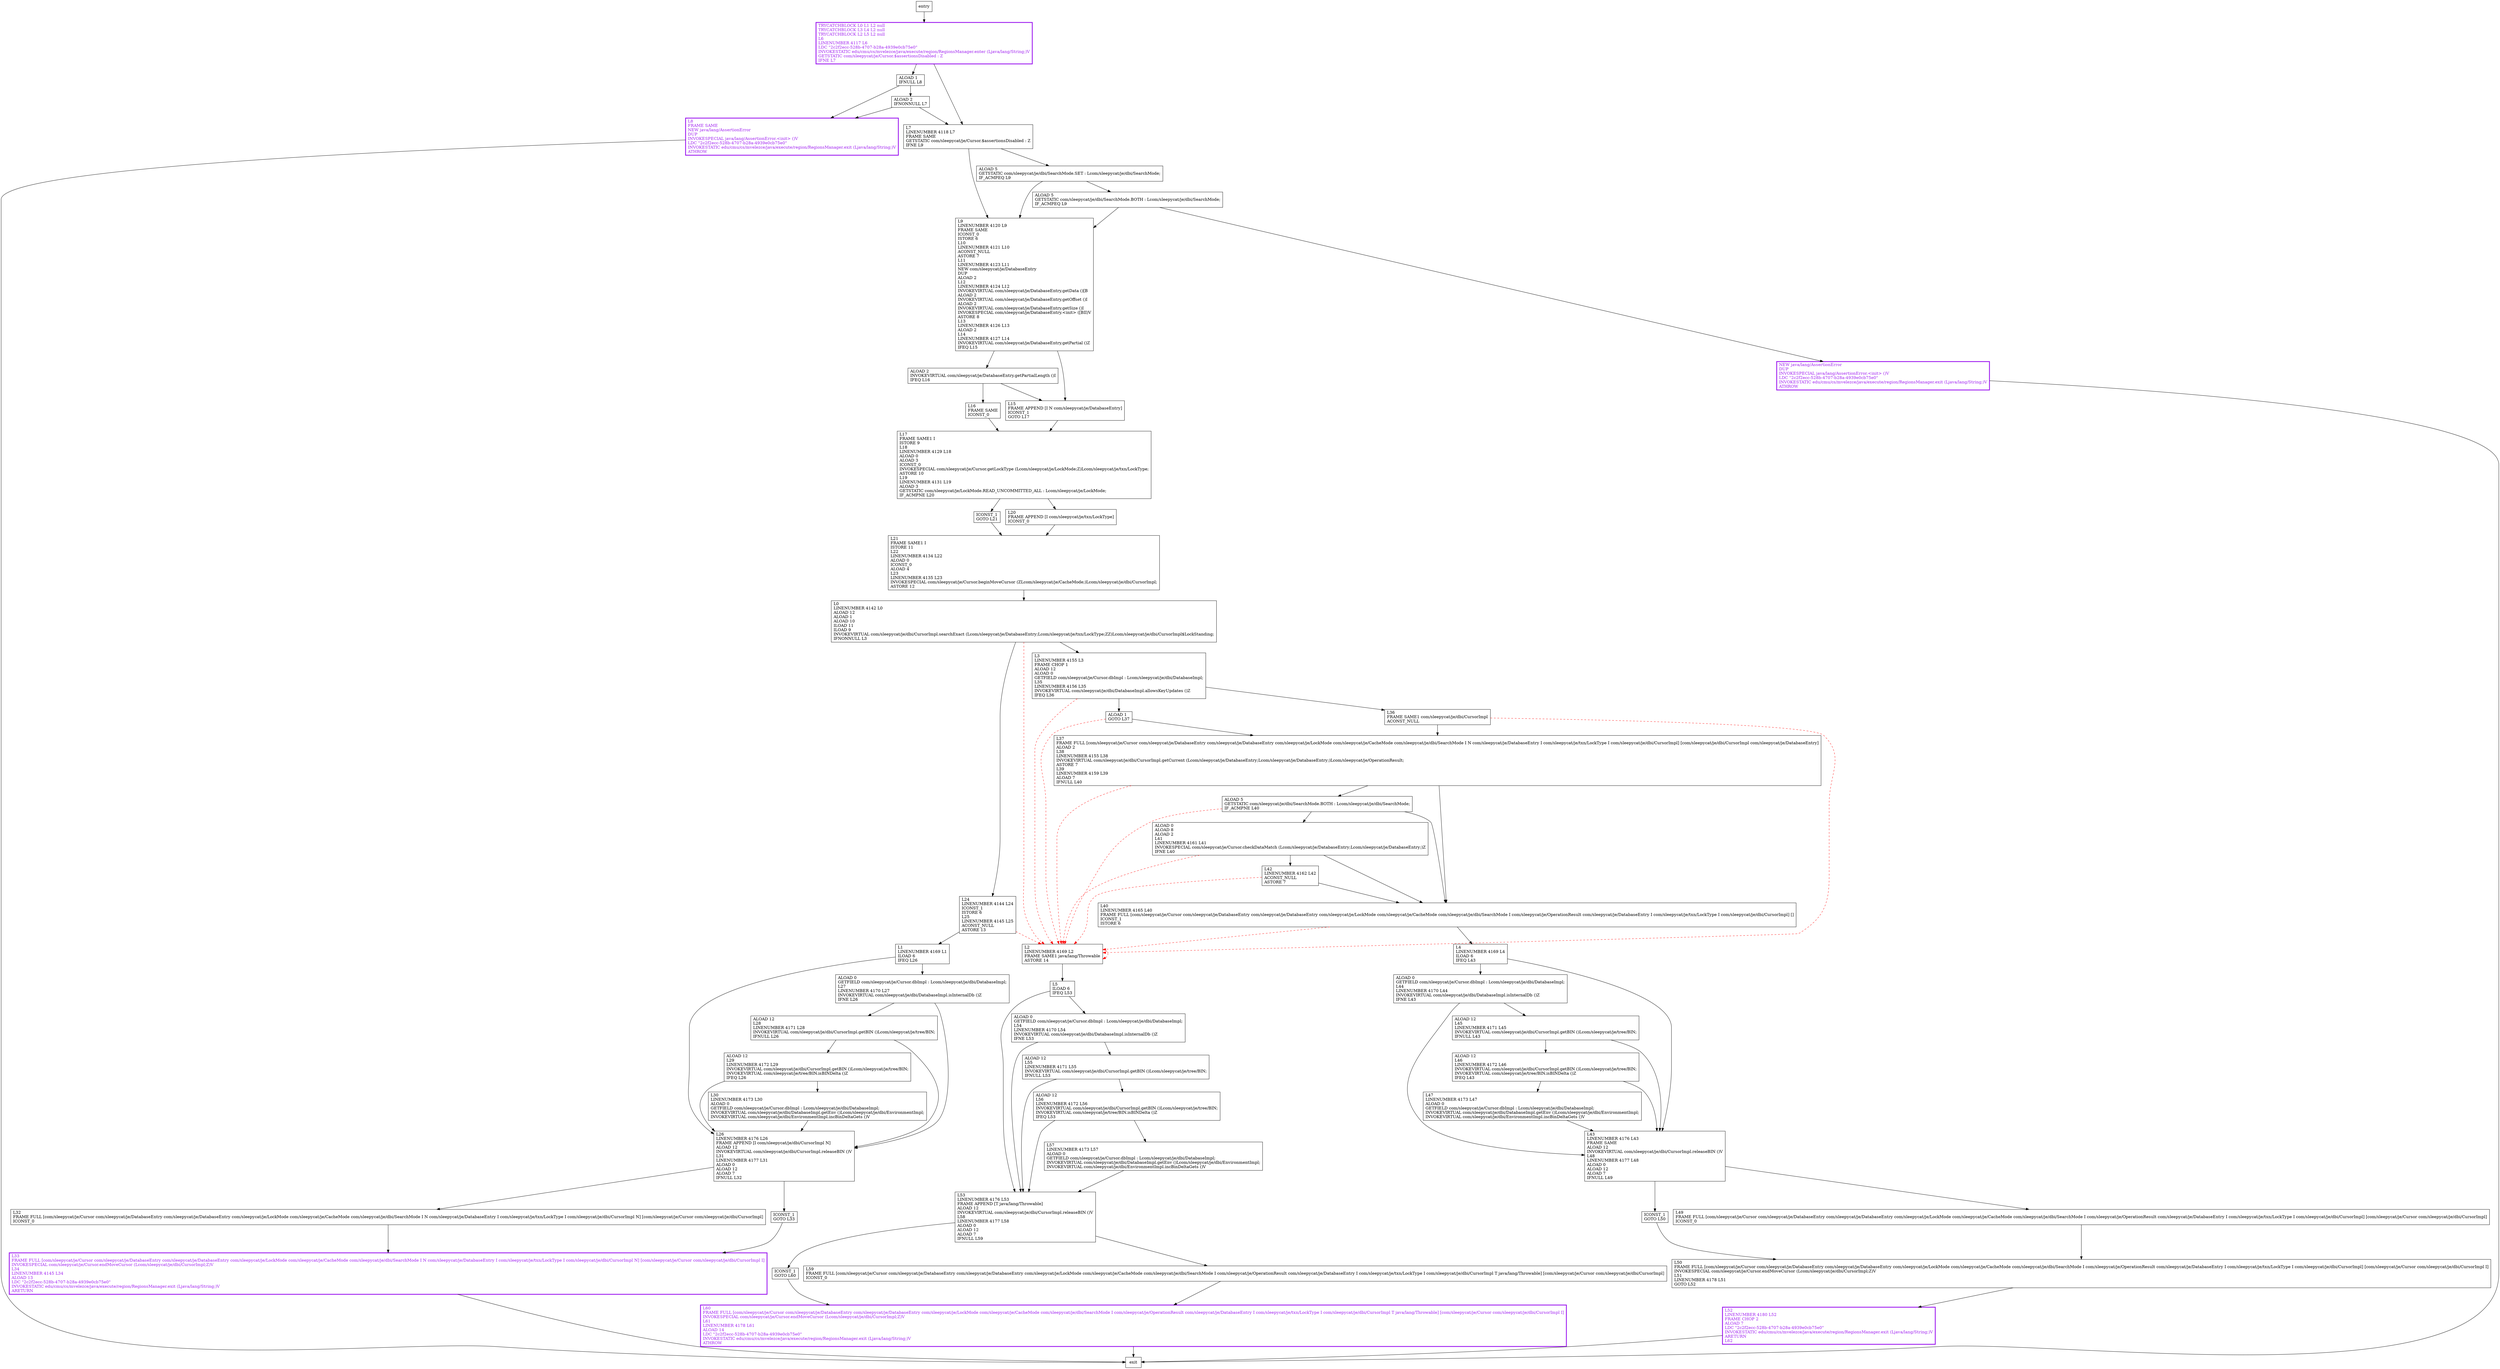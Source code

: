 digraph searchExact {
node [shape=record];
459311960 [label="L33\lFRAME FULL [com/sleepycat/je/Cursor com/sleepycat/je/DatabaseEntry com/sleepycat/je/DatabaseEntry com/sleepycat/je/LockMode com/sleepycat/je/CacheMode com/sleepycat/je/dbi/SearchMode I N com/sleepycat/je/DatabaseEntry I com/sleepycat/je/txn/LockType I com/sleepycat/je/dbi/CursorImpl N] [com/sleepycat/je/Cursor com/sleepycat/je/dbi/CursorImpl I]\lINVOKESPECIAL com/sleepycat/je/Cursor.endMoveCursor (Lcom/sleepycat/je/dbi/CursorImpl;Z)V\lL34\lLINENUMBER 4145 L34\lALOAD 13\lLDC \"2c2f2ecc-528b-4707-b28a-4939e0cb75e0\"\lINVOKESTATIC edu/cmu/cs/mvelezce/java/execute/region/RegionsManager.exit (Ljava/lang/String;)V\lARETURN\l"];
1884254246 [label="L8\lFRAME SAME\lNEW java/lang/AssertionError\lDUP\lINVOKESPECIAL java/lang/AssertionError.\<init\> ()V\lLDC \"2c2f2ecc-528b-4707-b28a-4939e0cb75e0\"\lINVOKESTATIC edu/cmu/cs/mvelezce/java/execute/region/RegionsManager.exit (Ljava/lang/String;)V\lATHROW\l"];
1858695063 [label="ALOAD 12\lL28\lLINENUMBER 4171 L28\lINVOKEVIRTUAL com/sleepycat/je/dbi/CursorImpl.getBIN ()Lcom/sleepycat/je/tree/BIN;\lIFNULL L26\l"];
477961605 [label="NEW java/lang/AssertionError\lDUP\lINVOKESPECIAL java/lang/AssertionError.\<init\> ()V\lLDC \"2c2f2ecc-528b-4707-b28a-4939e0cb75e0\"\lINVOKESTATIC edu/cmu/cs/mvelezce/java/execute/region/RegionsManager.exit (Ljava/lang/String;)V\lATHROW\l"];
1630880404 [label="L47\lLINENUMBER 4173 L47\lALOAD 0\lGETFIELD com/sleepycat/je/Cursor.dbImpl : Lcom/sleepycat/je/dbi/DatabaseImpl;\lINVOKEVIRTUAL com/sleepycat/je/dbi/DatabaseImpl.getEnv ()Lcom/sleepycat/je/dbi/EnvironmentImpl;\lINVOKEVIRTUAL com/sleepycat/je/dbi/EnvironmentImpl.incBinDeltaGets ()V\l"];
784089946 [label="ALOAD 2\lINVOKEVIRTUAL com/sleepycat/je/DatabaseEntry.getPartialLength ()I\lIFEQ L16\l"];
1645506823 [label="ALOAD 1\lIFNULL L8\l"];
1934505307 [label="ALOAD 12\lL29\lLINENUMBER 4172 L29\lINVOKEVIRTUAL com/sleepycat/je/dbi/CursorImpl.getBIN ()Lcom/sleepycat/je/tree/BIN;\lINVOKEVIRTUAL com/sleepycat/je/tree/BIN.isBINDelta ()Z\lIFEQ L26\l"];
33123096 [label="ALOAD 12\lL45\lLINENUMBER 4171 L45\lINVOKEVIRTUAL com/sleepycat/je/dbi/CursorImpl.getBIN ()Lcom/sleepycat/je/tree/BIN;\lIFNULL L43\l"];
502275400 [label="L24\lLINENUMBER 4144 L24\lICONST_1\lISTORE 6\lL25\lLINENUMBER 4145 L25\lACONST_NULL\lASTORE 13\l"];
1953509613 [label="L40\lLINENUMBER 4165 L40\lFRAME FULL [com/sleepycat/je/Cursor com/sleepycat/je/DatabaseEntry com/sleepycat/je/DatabaseEntry com/sleepycat/je/LockMode com/sleepycat/je/CacheMode com/sleepycat/je/dbi/SearchMode I com/sleepycat/je/OperationResult com/sleepycat/je/DatabaseEntry I com/sleepycat/je/txn/LockType I com/sleepycat/je/dbi/CursorImpl] []\lICONST_1\lISTORE 6\l"];
1539436650 [label="ALOAD 12\lL56\lLINENUMBER 4172 L56\lINVOKEVIRTUAL com/sleepycat/je/dbi/CursorImpl.getBIN ()Lcom/sleepycat/je/tree/BIN;\lINVOKEVIRTUAL com/sleepycat/je/tree/BIN.isBINDelta ()Z\lIFEQ L53\l"];
805326446 [label="ALOAD 5\lGETSTATIC com/sleepycat/je/dbi/SearchMode.SET : Lcom/sleepycat/je/dbi/SearchMode;\lIF_ACMPEQ L9\l"];
1754779029 [label="L30\lLINENUMBER 4173 L30\lALOAD 0\lGETFIELD com/sleepycat/je/Cursor.dbImpl : Lcom/sleepycat/je/dbi/DatabaseImpl;\lINVOKEVIRTUAL com/sleepycat/je/dbi/DatabaseImpl.getEnv ()Lcom/sleepycat/je/dbi/EnvironmentImpl;\lINVOKEVIRTUAL com/sleepycat/je/dbi/EnvironmentImpl.incBinDeltaGets ()V\l"];
1130279657 [label="ALOAD 12\lL46\lLINENUMBER 4172 L46\lINVOKEVIRTUAL com/sleepycat/je/dbi/CursorImpl.getBIN ()Lcom/sleepycat/je/tree/BIN;\lINVOKEVIRTUAL com/sleepycat/je/tree/BIN.isBINDelta ()Z\lIFEQ L43\l"];
1901956384 [label="L9\lLINENUMBER 4120 L9\lFRAME SAME\lICONST_0\lISTORE 6\lL10\lLINENUMBER 4121 L10\lACONST_NULL\lASTORE 7\lL11\lLINENUMBER 4123 L11\lNEW com/sleepycat/je/DatabaseEntry\lDUP\lALOAD 2\lL12\lLINENUMBER 4124 L12\lINVOKEVIRTUAL com/sleepycat/je/DatabaseEntry.getData ()[B\lALOAD 2\lINVOKEVIRTUAL com/sleepycat/je/DatabaseEntry.getOffset ()I\lALOAD 2\lINVOKEVIRTUAL com/sleepycat/je/DatabaseEntry.getSize ()I\lINVOKESPECIAL com/sleepycat/je/DatabaseEntry.\<init\> ([BII)V\lASTORE 8\lL13\lLINENUMBER 4126 L13\lALOAD 2\lL14\lLINENUMBER 4127 L14\lINVOKEVIRTUAL com/sleepycat/je/DatabaseEntry.getPartial ()Z\lIFEQ L15\l"];
1361998737 [label="ALOAD 5\lGETSTATIC com/sleepycat/je/dbi/SearchMode.BOTH : Lcom/sleepycat/je/dbi/SearchMode;\lIF_ACMPNE L40\l"];
170011667 [label="L26\lLINENUMBER 4176 L26\lFRAME APPEND [I com/sleepycat/je/dbi/CursorImpl N]\lALOAD 12\lINVOKEVIRTUAL com/sleepycat/je/dbi/CursorImpl.releaseBIN ()V\lL31\lLINENUMBER 4177 L31\lALOAD 0\lALOAD 12\lALOAD 7\lIFNULL L32\l"];
76596381 [label="L43\lLINENUMBER 4176 L43\lFRAME SAME\lALOAD 12\lINVOKEVIRTUAL com/sleepycat/je/dbi/CursorImpl.releaseBIN ()V\lL48\lLINENUMBER 4177 L48\lALOAD 0\lALOAD 12\lALOAD 7\lIFNULL L49\l"];
336838873 [label="L17\lFRAME SAME1 I\lISTORE 9\lL18\lLINENUMBER 4129 L18\lALOAD 0\lALOAD 3\lICONST_0\lINVOKESPECIAL com/sleepycat/je/Cursor.getLockType (Lcom/sleepycat/je/LockMode;Z)Lcom/sleepycat/je/txn/LockType;\lASTORE 10\lL19\lLINENUMBER 4131 L19\lALOAD 3\lGETSTATIC com/sleepycat/je/LockMode.READ_UNCOMMITTED_ALL : Lcom/sleepycat/je/LockMode;\lIF_ACMPNE L20\l"];
691257656 [label="ALOAD 0\lGETFIELD com/sleepycat/je/Cursor.dbImpl : Lcom/sleepycat/je/dbi/DatabaseImpl;\lL54\lLINENUMBER 4170 L54\lINVOKEVIRTUAL com/sleepycat/je/dbi/DatabaseImpl.isInternalDb ()Z\lIFNE L53\l"];
239257968 [label="L1\lLINENUMBER 4169 L1\lILOAD 6\lIFEQ L26\l"];
1392655586 [label="L42\lLINENUMBER 4162 L42\lACONST_NULL\lASTORE 7\l"];
1016525836 [label="L32\lFRAME FULL [com/sleepycat/je/Cursor com/sleepycat/je/DatabaseEntry com/sleepycat/je/DatabaseEntry com/sleepycat/je/LockMode com/sleepycat/je/CacheMode com/sleepycat/je/dbi/SearchMode I N com/sleepycat/je/DatabaseEntry I com/sleepycat/je/txn/LockType I com/sleepycat/je/dbi/CursorImpl N] [com/sleepycat/je/Cursor com/sleepycat/je/dbi/CursorImpl]\lICONST_0\l"];
1305286340 [label="L36\lFRAME SAME1 com/sleepycat/je/dbi/CursorImpl\lACONST_NULL\l"];
1031779622 [label="L59\lFRAME FULL [com/sleepycat/je/Cursor com/sleepycat/je/DatabaseEntry com/sleepycat/je/DatabaseEntry com/sleepycat/je/LockMode com/sleepycat/je/CacheMode com/sleepycat/je/dbi/SearchMode I com/sleepycat/je/OperationResult com/sleepycat/je/DatabaseEntry I com/sleepycat/je/txn/LockType I com/sleepycat/je/dbi/CursorImpl T java/lang/Throwable] [com/sleepycat/je/Cursor com/sleepycat/je/dbi/CursorImpl]\lICONST_0\l"];
1417487994 [label="L52\lLINENUMBER 4180 L52\lFRAME CHOP 2\lALOAD 7\lLDC \"2c2f2ecc-528b-4707-b28a-4939e0cb75e0\"\lINVOKESTATIC edu/cmu/cs/mvelezce/java/execute/region/RegionsManager.exit (Ljava/lang/String;)V\lARETURN\lL62\l"];
1186130446 [label="L53\lLINENUMBER 4176 L53\lFRAME APPEND [T java/lang/Throwable]\lALOAD 12\lINVOKEVIRTUAL com/sleepycat/je/dbi/CursorImpl.releaseBIN ()V\lL58\lLINENUMBER 4177 L58\lALOAD 0\lALOAD 12\lALOAD 7\lIFNULL L59\l"];
1190182373 [label="ALOAD 1\lGOTO L37\l"];
1505775763 [label="L4\lLINENUMBER 4169 L4\lILOAD 6\lIFEQ L43\l"];
1744145665 [label="L0\lLINENUMBER 4142 L0\lALOAD 12\lALOAD 1\lALOAD 10\lILOAD 11\lILOAD 9\lINVOKEVIRTUAL com/sleepycat/je/dbi/CursorImpl.searchExact (Lcom/sleepycat/je/DatabaseEntry;Lcom/sleepycat/je/txn/LockType;ZZ)Lcom/sleepycat/je/dbi/CursorImpl$LockStanding;\lIFNONNULL L3\l"];
487464596 [label="L60\lFRAME FULL [com/sleepycat/je/Cursor com/sleepycat/je/DatabaseEntry com/sleepycat/je/DatabaseEntry com/sleepycat/je/LockMode com/sleepycat/je/CacheMode com/sleepycat/je/dbi/SearchMode I com/sleepycat/je/OperationResult com/sleepycat/je/DatabaseEntry I com/sleepycat/je/txn/LockType I com/sleepycat/je/dbi/CursorImpl T java/lang/Throwable] [com/sleepycat/je/Cursor com/sleepycat/je/dbi/CursorImpl I]\lINVOKESPECIAL com/sleepycat/je/Cursor.endMoveCursor (Lcom/sleepycat/je/dbi/CursorImpl;Z)V\lL61\lLINENUMBER 4178 L61\lALOAD 14\lLDC \"2c2f2ecc-528b-4707-b28a-4939e0cb75e0\"\lINVOKESTATIC edu/cmu/cs/mvelezce/java/execute/region/RegionsManager.exit (Ljava/lang/String;)V\lATHROW\l"];
1095830418 [label="L5\lILOAD 6\lIFEQ L53\l"];
530048766 [label="L50\lFRAME FULL [com/sleepycat/je/Cursor com/sleepycat/je/DatabaseEntry com/sleepycat/je/DatabaseEntry com/sleepycat/je/LockMode com/sleepycat/je/CacheMode com/sleepycat/je/dbi/SearchMode I com/sleepycat/je/OperationResult com/sleepycat/je/DatabaseEntry I com/sleepycat/je/txn/LockType I com/sleepycat/je/dbi/CursorImpl] [com/sleepycat/je/Cursor com/sleepycat/je/dbi/CursorImpl I]\lINVOKESPECIAL com/sleepycat/je/Cursor.endMoveCursor (Lcom/sleepycat/je/dbi/CursorImpl;Z)V\lL51\lLINENUMBER 4178 L51\lGOTO L52\l"];
22716922 [label="ALOAD 0\lGETFIELD com/sleepycat/je/Cursor.dbImpl : Lcom/sleepycat/je/dbi/DatabaseImpl;\lL27\lLINENUMBER 4170 L27\lINVOKEVIRTUAL com/sleepycat/je/dbi/DatabaseImpl.isInternalDb ()Z\lIFNE L26\l"];
1149894466 [label="L20\lFRAME APPEND [I com/sleepycat/je/txn/LockType]\lICONST_0\l"];
1669584387 [label="ICONST_1\lGOTO L50\l"];
1323058729 [label="TRYCATCHBLOCK L0 L1 L2 null\lTRYCATCHBLOCK L3 L4 L2 null\lTRYCATCHBLOCK L2 L5 L2 null\lL6\lLINENUMBER 4117 L6\lLDC \"2c2f2ecc-528b-4707-b28a-4939e0cb75e0\"\lINVOKESTATIC edu/cmu/cs/mvelezce/java/execute/region/RegionsManager.enter (Ljava/lang/String;)V\lGETSTATIC com/sleepycat/je/Cursor.$assertionsDisabled : Z\lIFNE L7\l"];
1825357867 [label="L57\lLINENUMBER 4173 L57\lALOAD 0\lGETFIELD com/sleepycat/je/Cursor.dbImpl : Lcom/sleepycat/je/dbi/DatabaseImpl;\lINVOKEVIRTUAL com/sleepycat/je/dbi/DatabaseImpl.getEnv ()Lcom/sleepycat/je/dbi/EnvironmentImpl;\lINVOKEVIRTUAL com/sleepycat/je/dbi/EnvironmentImpl.incBinDeltaGets ()V\l"];
694735040 [label="L49\lFRAME FULL [com/sleepycat/je/Cursor com/sleepycat/je/DatabaseEntry com/sleepycat/je/DatabaseEntry com/sleepycat/je/LockMode com/sleepycat/je/CacheMode com/sleepycat/je/dbi/SearchMode I com/sleepycat/je/OperationResult com/sleepycat/je/DatabaseEntry I com/sleepycat/je/txn/LockType I com/sleepycat/je/dbi/CursorImpl] [com/sleepycat/je/Cursor com/sleepycat/je/dbi/CursorImpl]\lICONST_0\l"];
1722958896 [label="ALOAD 12\lL55\lLINENUMBER 4171 L55\lINVOKEVIRTUAL com/sleepycat/je/dbi/CursorImpl.getBIN ()Lcom/sleepycat/je/tree/BIN;\lIFNULL L53\l"];
397967636 [label="ALOAD 5\lGETSTATIC com/sleepycat/je/dbi/SearchMode.BOTH : Lcom/sleepycat/je/dbi/SearchMode;\lIF_ACMPEQ L9\l"];
1800752276 [label="L37\lFRAME FULL [com/sleepycat/je/Cursor com/sleepycat/je/DatabaseEntry com/sleepycat/je/DatabaseEntry com/sleepycat/je/LockMode com/sleepycat/je/CacheMode com/sleepycat/je/dbi/SearchMode I N com/sleepycat/je/DatabaseEntry I com/sleepycat/je/txn/LockType I com/sleepycat/je/dbi/CursorImpl] [com/sleepycat/je/dbi/CursorImpl com/sleepycat/je/DatabaseEntry]\lALOAD 2\lL38\lLINENUMBER 4155 L38\lINVOKEVIRTUAL com/sleepycat/je/dbi/CursorImpl.getCurrent (Lcom/sleepycat/je/DatabaseEntry;Lcom/sleepycat/je/DatabaseEntry;)Lcom/sleepycat/je/OperationResult;\lASTORE 7\lL39\lLINENUMBER 4159 L39\lALOAD 7\lIFNULL L40\l"];
401539684 [label="L21\lFRAME SAME1 I\lISTORE 11\lL22\lLINENUMBER 4134 L22\lALOAD 0\lICONST_0\lALOAD 4\lL23\lLINENUMBER 4135 L23\lINVOKESPECIAL com/sleepycat/je/Cursor.beginMoveCursor (ZLcom/sleepycat/je/CacheMode;)Lcom/sleepycat/je/dbi/CursorImpl;\lASTORE 12\l"];
637573431 [label="ALOAD 0\lGETFIELD com/sleepycat/je/Cursor.dbImpl : Lcom/sleepycat/je/dbi/DatabaseImpl;\lL44\lLINENUMBER 4170 L44\lINVOKEVIRTUAL com/sleepycat/je/dbi/DatabaseImpl.isInternalDb ()Z\lIFNE L43\l"];
1484384146 [label="ICONST_1\lGOTO L21\l"];
1226368381 [label="ICONST_1\lGOTO L60\l"];
857079584 [label="L15\lFRAME APPEND [I N com/sleepycat/je/DatabaseEntry]\lICONST_1\lGOTO L17\l"];
1626765431 [label="L16\lFRAME SAME\lICONST_0\l"];
428245470 [label="ICONST_1\lGOTO L33\l"];
317912004 [label="ALOAD 0\lALOAD 8\lALOAD 2\lL41\lLINENUMBER 4161 L41\lINVOKESPECIAL com/sleepycat/je/Cursor.checkDataMatch (Lcom/sleepycat/je/DatabaseEntry;Lcom/sleepycat/je/DatabaseEntry;)Z\lIFNE L40\l"];
303454805 [label="L3\lLINENUMBER 4155 L3\lFRAME CHOP 1\lALOAD 12\lALOAD 0\lGETFIELD com/sleepycat/je/Cursor.dbImpl : Lcom/sleepycat/je/dbi/DatabaseImpl;\lL35\lLINENUMBER 4156 L35\lINVOKEVIRTUAL com/sleepycat/je/dbi/DatabaseImpl.allowsKeyUpdates ()Z\lIFEQ L36\l"];
1054322344 [label="L2\lLINENUMBER 4169 L2\lFRAME SAME1 java/lang/Throwable\lASTORE 14\l"];
965472542 [label="ALOAD 2\lIFNONNULL L7\l"];
1123045374 [label="L7\lLINENUMBER 4118 L7\lFRAME SAME\lGETSTATIC com/sleepycat/je/Cursor.$assertionsDisabled : Z\lIFNE L9\l"];
entry;
exit;
459311960 -> exit
1884254246 -> exit
1858695063 -> 1934505307
1858695063 -> 170011667
477961605 -> exit
1630880404 -> 76596381
784089946 -> 1626765431
784089946 -> 857079584
1645506823 -> 1884254246
1645506823 -> 965472542
1934505307 -> 1754779029
1934505307 -> 170011667
33123096 -> 1130279657
33123096 -> 76596381
502275400 -> 1054322344 [style=dashed, color=red]
502275400 -> 239257968
1953509613 -> 1054322344 [style=dashed, color=red]
1953509613 -> 1505775763
1539436650 -> 1825357867
1539436650 -> 1186130446
805326446 -> 397967636
805326446 -> 1901956384
1754779029 -> 170011667
1130279657 -> 76596381
1130279657 -> 1630880404
1901956384 -> 857079584
1901956384 -> 784089946
1361998737 -> 317912004
1361998737 -> 1953509613
1361998737 -> 1054322344 [style=dashed, color=red]
170011667 -> 1016525836
170011667 -> 428245470
76596381 -> 1669584387
76596381 -> 694735040
336838873 -> 1149894466
336838873 -> 1484384146
691257656 -> 1722958896
691257656 -> 1186130446
239257968 -> 22716922
239257968 -> 170011667
1392655586 -> 1953509613
1392655586 -> 1054322344 [style=dashed, color=red]
1016525836 -> 459311960
entry -> 1323058729
1305286340 -> 1800752276
1305286340 -> 1054322344 [style=dashed, color=red]
1031779622 -> 487464596
1417487994 -> exit
1186130446 -> 1031779622
1186130446 -> 1226368381
1190182373 -> 1800752276
1190182373 -> 1054322344 [style=dashed, color=red]
1505775763 -> 76596381
1505775763 -> 637573431
1744145665 -> 502275400
1744145665 -> 303454805
1744145665 -> 1054322344 [style=dashed, color=red]
487464596 -> exit
1095830418 -> 1186130446
1095830418 -> 691257656
530048766 -> 1417487994
22716922 -> 170011667
22716922 -> 1858695063
1149894466 -> 401539684
1669584387 -> 530048766
1323058729 -> 1645506823
1323058729 -> 1123045374
1825357867 -> 1186130446
694735040 -> 530048766
1722958896 -> 1539436650
1722958896 -> 1186130446
397967636 -> 1901956384
397967636 -> 477961605
1800752276 -> 1361998737
1800752276 -> 1953509613
1800752276 -> 1054322344 [style=dashed, color=red]
401539684 -> 1744145665
637573431 -> 33123096
637573431 -> 76596381
1484384146 -> 401539684
1226368381 -> 487464596
857079584 -> 336838873
1626765431 -> 336838873
428245470 -> 459311960
317912004 -> 1953509613
317912004 -> 1054322344 [style=dashed, color=red]
317912004 -> 1392655586
303454805 -> 1305286340
303454805 -> 1190182373
303454805 -> 1054322344 [style=dashed, color=red]
1054322344 -> 1095830418
1054322344 -> 1054322344 [style=dashed, color=red]
965472542 -> 1884254246
965472542 -> 1123045374
1123045374 -> 805326446
1123045374 -> 1901956384
459311960[fontcolor="purple", penwidth=3, color="purple"];
1884254246[fontcolor="purple", penwidth=3, color="purple"];
477961605[fontcolor="purple", penwidth=3, color="purple"];
1323058729[fontcolor="purple", penwidth=3, color="purple"];
1417487994[fontcolor="purple", penwidth=3, color="purple"];
487464596[fontcolor="purple", penwidth=3, color="purple"];
}
